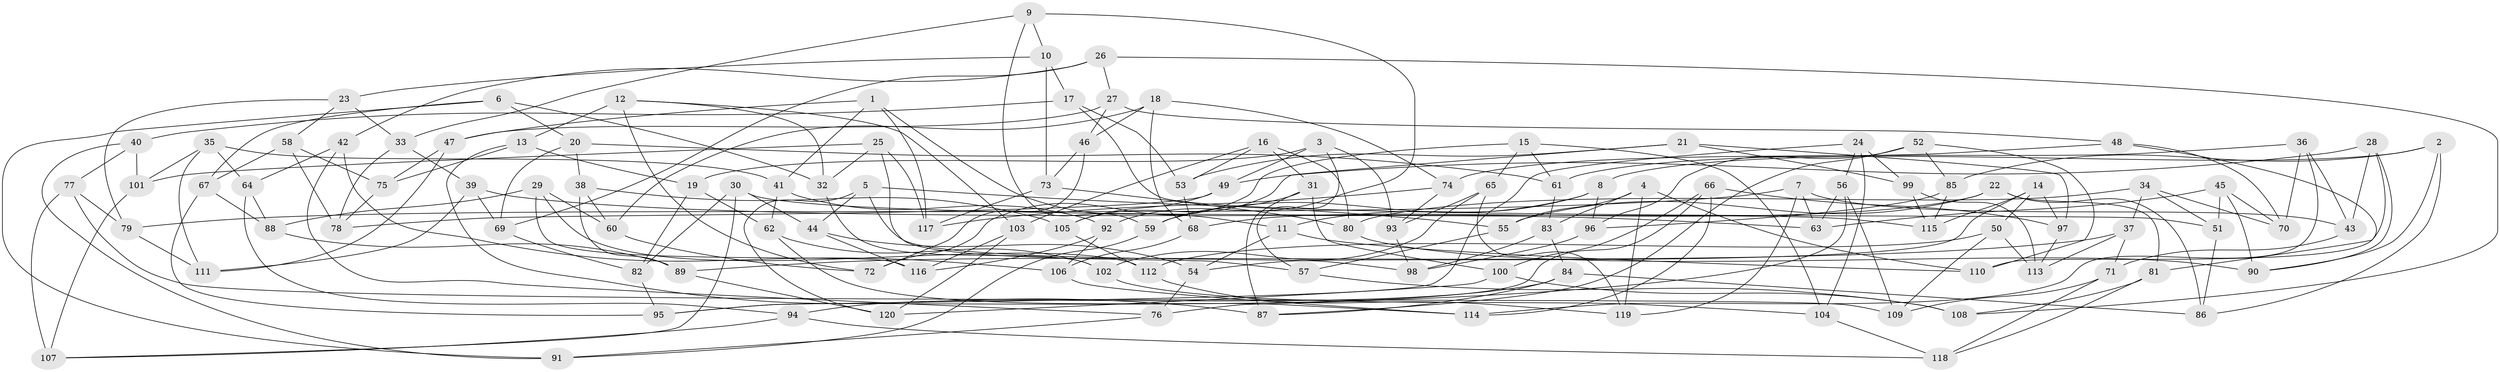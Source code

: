 // Generated by graph-tools (version 1.1) at 2025/11/02/27/25 16:11:44]
// undirected, 120 vertices, 240 edges
graph export_dot {
graph [start="1"]
  node [color=gray90,style=filled];
  1;
  2;
  3;
  4;
  5;
  6;
  7;
  8;
  9;
  10;
  11;
  12;
  13;
  14;
  15;
  16;
  17;
  18;
  19;
  20;
  21;
  22;
  23;
  24;
  25;
  26;
  27;
  28;
  29;
  30;
  31;
  32;
  33;
  34;
  35;
  36;
  37;
  38;
  39;
  40;
  41;
  42;
  43;
  44;
  45;
  46;
  47;
  48;
  49;
  50;
  51;
  52;
  53;
  54;
  55;
  56;
  57;
  58;
  59;
  60;
  61;
  62;
  63;
  64;
  65;
  66;
  67;
  68;
  69;
  70;
  71;
  72;
  73;
  74;
  75;
  76;
  77;
  78;
  79;
  80;
  81;
  82;
  83;
  84;
  85;
  86;
  87;
  88;
  89;
  90;
  91;
  92;
  93;
  94;
  95;
  96;
  97;
  98;
  99;
  100;
  101;
  102;
  103;
  104;
  105;
  106;
  107;
  108;
  109;
  110;
  111;
  112;
  113;
  114;
  115;
  116;
  117;
  118;
  119;
  120;
  1 -- 11;
  1 -- 117;
  1 -- 47;
  1 -- 41;
  2 -- 8;
  2 -- 86;
  2 -- 85;
  2 -- 90;
  3 -- 57;
  3 -- 93;
  3 -- 19;
  3 -- 49;
  4 -- 119;
  4 -- 55;
  4 -- 110;
  4 -- 83;
  5 -- 98;
  5 -- 55;
  5 -- 120;
  5 -- 44;
  6 -- 20;
  6 -- 91;
  6 -- 32;
  6 -- 67;
  7 -- 43;
  7 -- 119;
  7 -- 79;
  7 -- 63;
  8 -- 59;
  8 -- 96;
  8 -- 11;
  9 -- 33;
  9 -- 10;
  9 -- 92;
  9 -- 59;
  10 -- 73;
  10 -- 17;
  10 -- 23;
  11 -- 110;
  11 -- 54;
  12 -- 32;
  12 -- 103;
  12 -- 13;
  12 -- 72;
  13 -- 87;
  13 -- 19;
  13 -- 75;
  14 -- 54;
  14 -- 115;
  14 -- 97;
  14 -- 50;
  15 -- 61;
  15 -- 65;
  15 -- 72;
  15 -- 104;
  16 -- 53;
  16 -- 103;
  16 -- 80;
  16 -- 31;
  17 -- 53;
  17 -- 51;
  17 -- 40;
  18 -- 68;
  18 -- 46;
  18 -- 74;
  18 -- 60;
  19 -- 62;
  19 -- 82;
  20 -- 38;
  20 -- 69;
  20 -- 61;
  21 -- 99;
  21 -- 53;
  21 -- 105;
  21 -- 97;
  22 -- 81;
  22 -- 55;
  22 -- 86;
  22 -- 68;
  23 -- 79;
  23 -- 33;
  23 -- 58;
  24 -- 104;
  24 -- 95;
  24 -- 56;
  24 -- 99;
  25 -- 101;
  25 -- 117;
  25 -- 57;
  25 -- 32;
  26 -- 27;
  26 -- 69;
  26 -- 42;
  26 -- 108;
  27 -- 48;
  27 -- 47;
  27 -- 46;
  28 -- 110;
  28 -- 43;
  28 -- 49;
  28 -- 90;
  29 -- 112;
  29 -- 116;
  29 -- 60;
  29 -- 88;
  30 -- 44;
  30 -- 82;
  30 -- 115;
  30 -- 107;
  31 -- 100;
  31 -- 87;
  31 -- 59;
  32 -- 102;
  33 -- 39;
  33 -- 78;
  34 -- 51;
  34 -- 70;
  34 -- 80;
  34 -- 37;
  35 -- 111;
  35 -- 41;
  35 -- 101;
  35 -- 64;
  36 -- 61;
  36 -- 70;
  36 -- 43;
  36 -- 114;
  37 -- 71;
  37 -- 113;
  37 -- 89;
  38 -- 89;
  38 -- 105;
  38 -- 60;
  39 -- 111;
  39 -- 69;
  39 -- 63;
  40 -- 77;
  40 -- 101;
  40 -- 91;
  41 -- 92;
  41 -- 62;
  42 -- 76;
  42 -- 106;
  42 -- 64;
  43 -- 71;
  44 -- 54;
  44 -- 116;
  45 -- 70;
  45 -- 51;
  45 -- 90;
  45 -- 63;
  46 -- 73;
  46 -- 72;
  47 -- 111;
  47 -- 75;
  48 -- 74;
  48 -- 70;
  48 -- 81;
  49 -- 105;
  49 -- 78;
  50 -- 113;
  50 -- 109;
  50 -- 112;
  51 -- 86;
  52 -- 96;
  52 -- 110;
  52 -- 85;
  52 -- 87;
  53 -- 68;
  54 -- 76;
  55 -- 57;
  56 -- 76;
  56 -- 63;
  56 -- 109;
  57 -- 108;
  58 -- 78;
  58 -- 75;
  58 -- 67;
  59 -- 91;
  60 -- 72;
  61 -- 83;
  62 -- 102;
  62 -- 114;
  64 -- 88;
  64 -- 94;
  65 -- 93;
  65 -- 119;
  65 -- 102;
  66 -- 114;
  66 -- 95;
  66 -- 97;
  66 -- 100;
  67 -- 88;
  67 -- 95;
  68 -- 106;
  69 -- 82;
  71 -- 118;
  71 -- 109;
  73 -- 80;
  73 -- 117;
  74 -- 93;
  74 -- 117;
  75 -- 78;
  76 -- 91;
  77 -- 107;
  77 -- 79;
  77 -- 109;
  79 -- 111;
  80 -- 90;
  81 -- 118;
  81 -- 108;
  82 -- 95;
  83 -- 84;
  83 -- 98;
  84 -- 86;
  84 -- 94;
  84 -- 87;
  85 -- 115;
  85 -- 96;
  88 -- 89;
  89 -- 120;
  92 -- 106;
  92 -- 116;
  93 -- 98;
  94 -- 118;
  94 -- 107;
  96 -- 98;
  97 -- 113;
  99 -- 115;
  99 -- 113;
  100 -- 120;
  100 -- 108;
  101 -- 107;
  102 -- 104;
  103 -- 120;
  103 -- 116;
  104 -- 118;
  105 -- 112;
  106 -- 114;
  112 -- 119;
}
